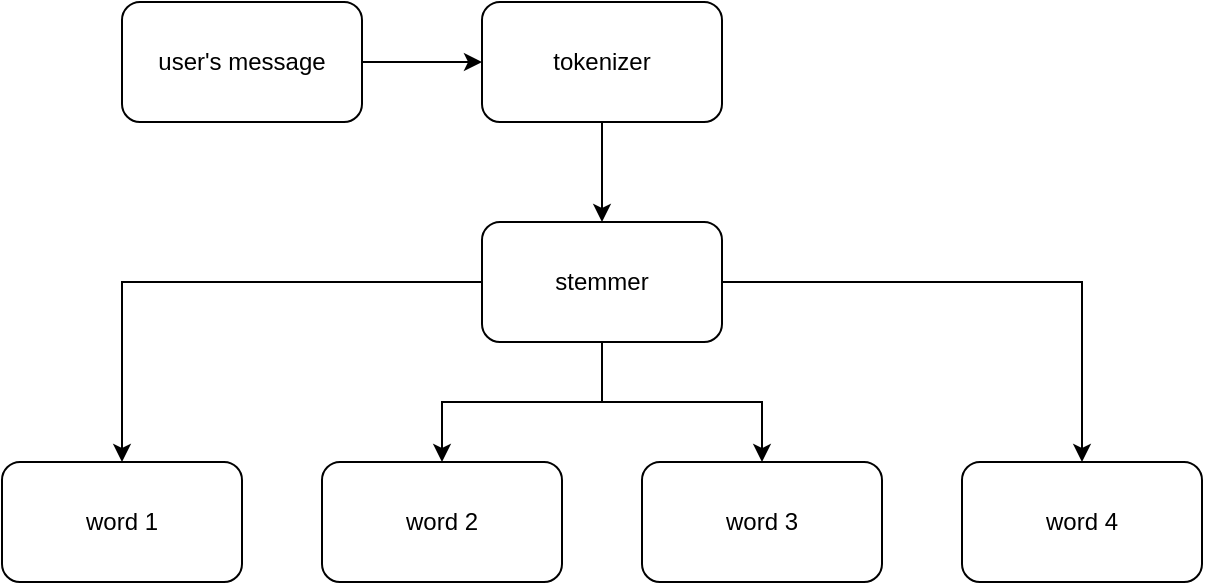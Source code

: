 <mxfile version="20.5.3" type="github">
  <diagram id="AATlev8B3ye8RbhryOrD" name="Page-1">
    <mxGraphModel dx="1422" dy="754" grid="1" gridSize="10" guides="1" tooltips="1" connect="1" arrows="1" fold="1" page="1" pageScale="1" pageWidth="850" pageHeight="1100" math="0" shadow="0">
      <root>
        <mxCell id="0" />
        <mxCell id="1" parent="0" />
        <mxCell id="UxXAKfBfFaziU6dD_f_P-8" style="edgeStyle=orthogonalEdgeStyle;rounded=0;orthogonalLoop=1;jettySize=auto;html=1;entryX=0;entryY=0.5;entryDx=0;entryDy=0;" edge="1" parent="1" source="UxXAKfBfFaziU6dD_f_P-1" target="UxXAKfBfFaziU6dD_f_P-2">
          <mxGeometry relative="1" as="geometry" />
        </mxCell>
        <mxCell id="UxXAKfBfFaziU6dD_f_P-1" value="user&#39;s message" style="rounded=1;whiteSpace=wrap;html=1;" vertex="1" parent="1">
          <mxGeometry x="130" y="100" width="120" height="60" as="geometry" />
        </mxCell>
        <mxCell id="UxXAKfBfFaziU6dD_f_P-9" style="edgeStyle=orthogonalEdgeStyle;rounded=0;orthogonalLoop=1;jettySize=auto;html=1;" edge="1" parent="1" source="UxXAKfBfFaziU6dD_f_P-2" target="UxXAKfBfFaziU6dD_f_P-3">
          <mxGeometry relative="1" as="geometry" />
        </mxCell>
        <mxCell id="UxXAKfBfFaziU6dD_f_P-2" value="tokenizer" style="rounded=1;whiteSpace=wrap;html=1;" vertex="1" parent="1">
          <mxGeometry x="310" y="100" width="120" height="60" as="geometry" />
        </mxCell>
        <mxCell id="UxXAKfBfFaziU6dD_f_P-10" style="edgeStyle=orthogonalEdgeStyle;rounded=0;orthogonalLoop=1;jettySize=auto;html=1;" edge="1" parent="1" source="UxXAKfBfFaziU6dD_f_P-3" target="UxXAKfBfFaziU6dD_f_P-4">
          <mxGeometry relative="1" as="geometry" />
        </mxCell>
        <mxCell id="UxXAKfBfFaziU6dD_f_P-12" style="edgeStyle=orthogonalEdgeStyle;rounded=0;orthogonalLoop=1;jettySize=auto;html=1;entryX=0.5;entryY=0;entryDx=0;entryDy=0;" edge="1" parent="1" source="UxXAKfBfFaziU6dD_f_P-3" target="UxXAKfBfFaziU6dD_f_P-6">
          <mxGeometry relative="1" as="geometry" />
        </mxCell>
        <mxCell id="UxXAKfBfFaziU6dD_f_P-13" style="edgeStyle=orthogonalEdgeStyle;rounded=0;orthogonalLoop=1;jettySize=auto;html=1;entryX=0.5;entryY=0;entryDx=0;entryDy=0;" edge="1" parent="1" source="UxXAKfBfFaziU6dD_f_P-3" target="UxXAKfBfFaziU6dD_f_P-7">
          <mxGeometry relative="1" as="geometry" />
        </mxCell>
        <mxCell id="UxXAKfBfFaziU6dD_f_P-14" style="edgeStyle=orthogonalEdgeStyle;rounded=0;orthogonalLoop=1;jettySize=auto;html=1;" edge="1" parent="1" source="UxXAKfBfFaziU6dD_f_P-3" target="UxXAKfBfFaziU6dD_f_P-5">
          <mxGeometry relative="1" as="geometry" />
        </mxCell>
        <mxCell id="UxXAKfBfFaziU6dD_f_P-3" value="stemmer" style="rounded=1;whiteSpace=wrap;html=1;" vertex="1" parent="1">
          <mxGeometry x="310" y="210" width="120" height="60" as="geometry" />
        </mxCell>
        <mxCell id="UxXAKfBfFaziU6dD_f_P-4" value="word 1" style="rounded=1;whiteSpace=wrap;html=1;" vertex="1" parent="1">
          <mxGeometry x="70" y="330" width="120" height="60" as="geometry" />
        </mxCell>
        <mxCell id="UxXAKfBfFaziU6dD_f_P-5" value="word 2" style="rounded=1;whiteSpace=wrap;html=1;" vertex="1" parent="1">
          <mxGeometry x="230" y="330" width="120" height="60" as="geometry" />
        </mxCell>
        <mxCell id="UxXAKfBfFaziU6dD_f_P-6" value="word 3" style="rounded=1;whiteSpace=wrap;html=1;" vertex="1" parent="1">
          <mxGeometry x="390" y="330" width="120" height="60" as="geometry" />
        </mxCell>
        <mxCell id="UxXAKfBfFaziU6dD_f_P-7" value="word 4" style="rounded=1;whiteSpace=wrap;html=1;" vertex="1" parent="1">
          <mxGeometry x="550" y="330" width="120" height="60" as="geometry" />
        </mxCell>
      </root>
    </mxGraphModel>
  </diagram>
</mxfile>
